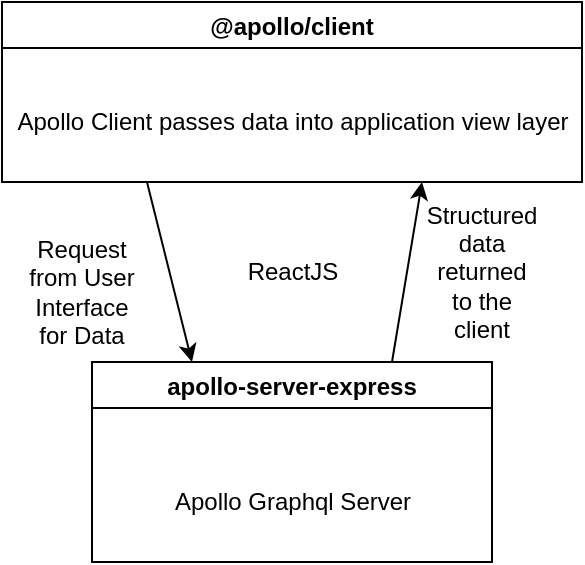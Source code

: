 <mxfile version="15.5.9" type="github">
  <diagram id="_a-aIh4dpbyZ4UQrrbjx" name="Page-1">
    <mxGraphModel dx="401" dy="609" grid="1" gridSize="10" guides="1" tooltips="1" connect="1" arrows="1" fold="1" page="1" pageScale="1" pageWidth="850" pageHeight="1100" math="0" shadow="0">
      <root>
        <mxCell id="0" />
        <mxCell id="1" parent="0" />
        <mxCell id="gyNcbMQ7tzNAgJM0qvGM-2" value="@apollo/client" style="swimlane;" vertex="1" parent="1">
          <mxGeometry x="250" y="20" width="290" height="90" as="geometry" />
        </mxCell>
        <mxCell id="gyNcbMQ7tzNAgJM0qvGM-3" value="Apollo Client passes data into application view layer" style="text;html=1;align=center;verticalAlign=middle;resizable=0;points=[];autosize=1;strokeColor=none;fillColor=none;" vertex="1" parent="gyNcbMQ7tzNAgJM0qvGM-2">
          <mxGeometry y="50" width="290" height="20" as="geometry" />
        </mxCell>
        <mxCell id="gyNcbMQ7tzNAgJM0qvGM-4" value="" style="endArrow=classic;html=1;rounded=0;exitX=0.75;exitY=0;exitDx=0;exitDy=0;" edge="1" parent="1" source="gyNcbMQ7tzNAgJM0qvGM-8">
          <mxGeometry width="50" height="50" relative="1" as="geometry">
            <mxPoint x="468" y="110" as="sourcePoint" />
            <mxPoint x="460" y="110" as="targetPoint" />
          </mxGeometry>
        </mxCell>
        <mxCell id="gyNcbMQ7tzNAgJM0qvGM-8" value="apollo-server-express" style="swimlane;" vertex="1" parent="1">
          <mxGeometry x="295" y="200" width="200" height="100" as="geometry" />
        </mxCell>
        <mxCell id="gyNcbMQ7tzNAgJM0qvGM-9" value="Apollo Graphql Server" style="text;html=1;align=center;verticalAlign=middle;resizable=0;points=[];autosize=1;strokeColor=none;fillColor=none;" vertex="1" parent="gyNcbMQ7tzNAgJM0qvGM-8">
          <mxGeometry x="35" y="60" width="130" height="20" as="geometry" />
        </mxCell>
        <mxCell id="gyNcbMQ7tzNAgJM0qvGM-10" value="Request from User Interface for Data" style="text;html=1;strokeColor=none;fillColor=none;align=center;verticalAlign=middle;whiteSpace=wrap;rounded=0;" vertex="1" parent="1">
          <mxGeometry x="260" y="150" width="60" height="30" as="geometry" />
        </mxCell>
        <mxCell id="gyNcbMQ7tzNAgJM0qvGM-11" value="" style="endArrow=classic;html=1;rounded=0;exitX=0.25;exitY=1;exitDx=0;exitDy=0;entryX=0.25;entryY=0;entryDx=0;entryDy=0;" edge="1" parent="1" source="gyNcbMQ7tzNAgJM0qvGM-2" target="gyNcbMQ7tzNAgJM0qvGM-8">
          <mxGeometry width="50" height="50" relative="1" as="geometry">
            <mxPoint x="455" y="120" as="sourcePoint" />
            <mxPoint x="370" y="198" as="targetPoint" />
          </mxGeometry>
        </mxCell>
        <mxCell id="gyNcbMQ7tzNAgJM0qvGM-12" value="Structured data returned to the client" style="text;html=1;strokeColor=none;fillColor=none;align=center;verticalAlign=middle;whiteSpace=wrap;rounded=0;" vertex="1" parent="1">
          <mxGeometry x="460" y="140" width="60" height="30" as="geometry" />
        </mxCell>
        <mxCell id="gyNcbMQ7tzNAgJM0qvGM-13" value="ReactJS" style="text;html=1;align=center;verticalAlign=middle;resizable=0;points=[];autosize=1;strokeColor=none;fillColor=none;" vertex="1" parent="1">
          <mxGeometry x="365" y="145" width="60" height="20" as="geometry" />
        </mxCell>
      </root>
    </mxGraphModel>
  </diagram>
</mxfile>
